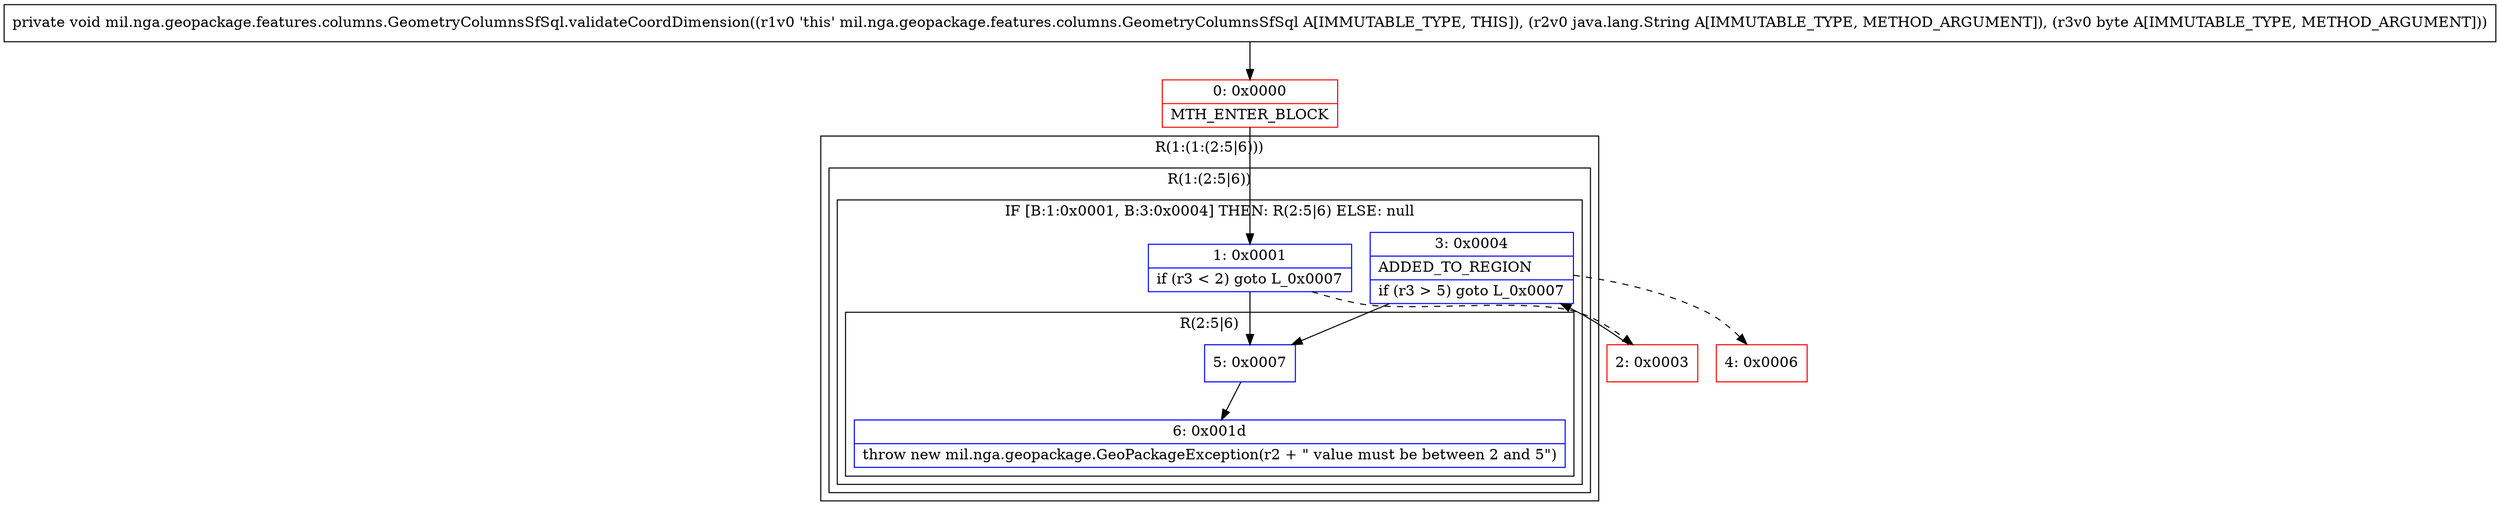 digraph "CFG formil.nga.geopackage.features.columns.GeometryColumnsSfSql.validateCoordDimension(Ljava\/lang\/String;B)V" {
subgraph cluster_Region_2140941328 {
label = "R(1:(1:(2:5|6)))";
node [shape=record,color=blue];
subgraph cluster_Region_1723753898 {
label = "R(1:(2:5|6))";
node [shape=record,color=blue];
subgraph cluster_IfRegion_541551287 {
label = "IF [B:1:0x0001, B:3:0x0004] THEN: R(2:5|6) ELSE: null";
node [shape=record,color=blue];
Node_1 [shape=record,label="{1\:\ 0x0001|if (r3 \< 2) goto L_0x0007\l}"];
Node_3 [shape=record,label="{3\:\ 0x0004|ADDED_TO_REGION\l|if (r3 \> 5) goto L_0x0007\l}"];
subgraph cluster_Region_545827969 {
label = "R(2:5|6)";
node [shape=record,color=blue];
Node_5 [shape=record,label="{5\:\ 0x0007}"];
Node_6 [shape=record,label="{6\:\ 0x001d|throw new mil.nga.geopackage.GeoPackageException(r2 + \" value must be between 2 and 5\")\l}"];
}
}
}
}
Node_0 [shape=record,color=red,label="{0\:\ 0x0000|MTH_ENTER_BLOCK\l}"];
Node_2 [shape=record,color=red,label="{2\:\ 0x0003}"];
Node_4 [shape=record,color=red,label="{4\:\ 0x0006}"];
MethodNode[shape=record,label="{private void mil.nga.geopackage.features.columns.GeometryColumnsSfSql.validateCoordDimension((r1v0 'this' mil.nga.geopackage.features.columns.GeometryColumnsSfSql A[IMMUTABLE_TYPE, THIS]), (r2v0 java.lang.String A[IMMUTABLE_TYPE, METHOD_ARGUMENT]), (r3v0 byte A[IMMUTABLE_TYPE, METHOD_ARGUMENT])) }"];
MethodNode -> Node_0;
Node_1 -> Node_2[style=dashed];
Node_1 -> Node_5;
Node_3 -> Node_4[style=dashed];
Node_3 -> Node_5;
Node_5 -> Node_6;
Node_0 -> Node_1;
Node_2 -> Node_3;
}

